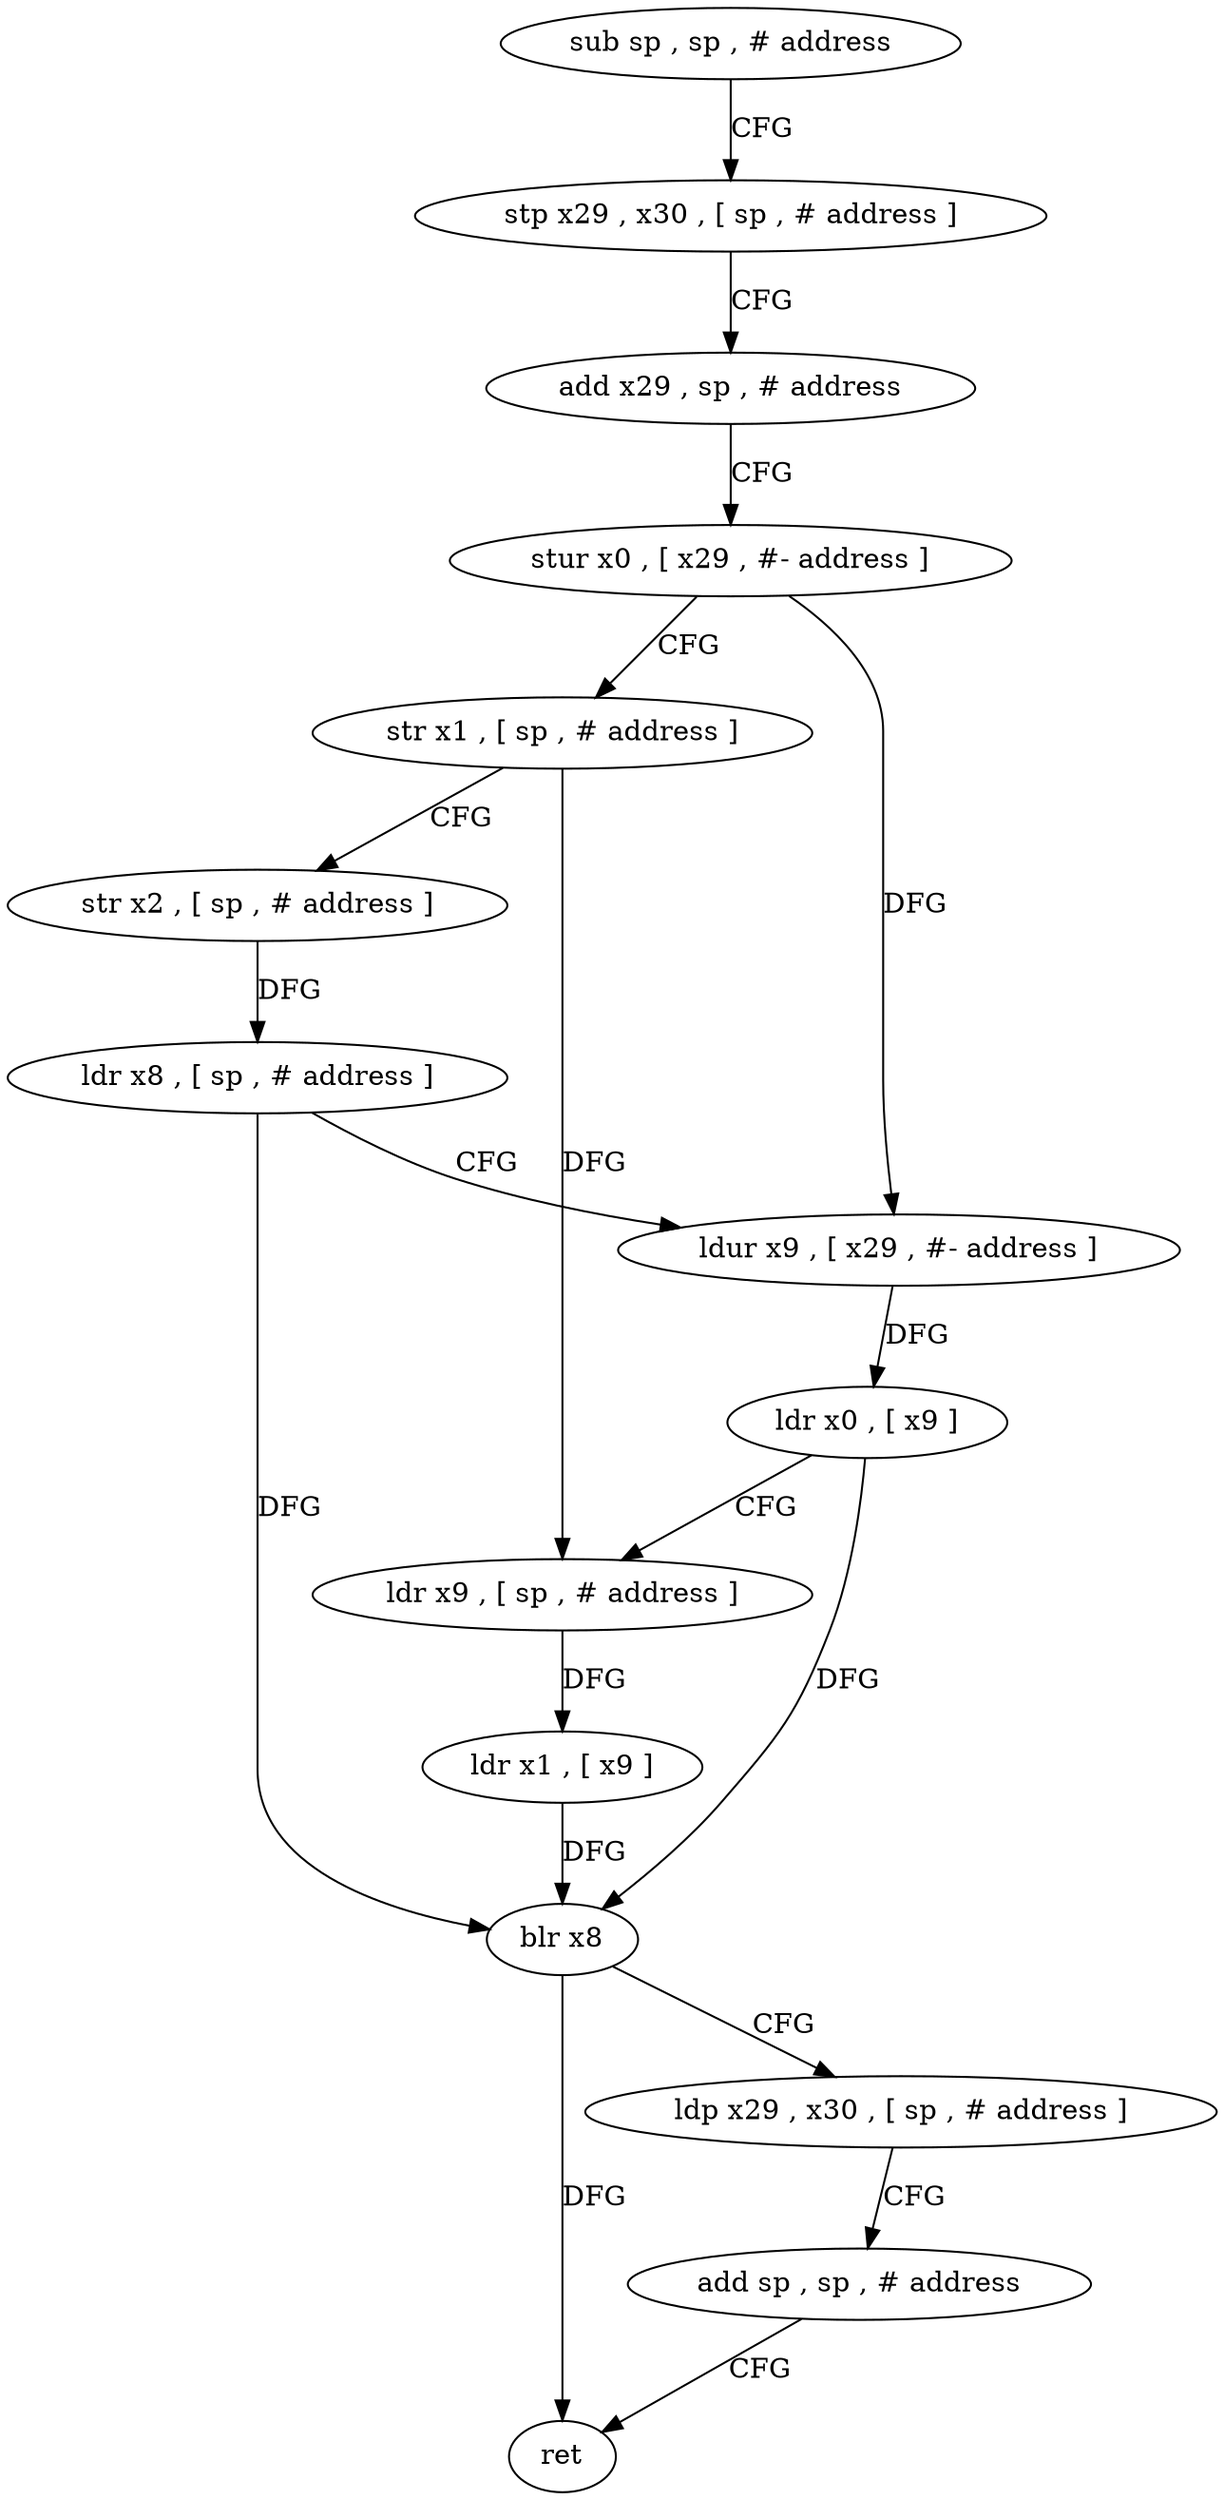 digraph "func" {
"4240776" [label = "sub sp , sp , # address" ]
"4240780" [label = "stp x29 , x30 , [ sp , # address ]" ]
"4240784" [label = "add x29 , sp , # address" ]
"4240788" [label = "stur x0 , [ x29 , #- address ]" ]
"4240792" [label = "str x1 , [ sp , # address ]" ]
"4240796" [label = "str x2 , [ sp , # address ]" ]
"4240800" [label = "ldr x8 , [ sp , # address ]" ]
"4240804" [label = "ldur x9 , [ x29 , #- address ]" ]
"4240808" [label = "ldr x0 , [ x9 ]" ]
"4240812" [label = "ldr x9 , [ sp , # address ]" ]
"4240816" [label = "ldr x1 , [ x9 ]" ]
"4240820" [label = "blr x8" ]
"4240824" [label = "ldp x29 , x30 , [ sp , # address ]" ]
"4240828" [label = "add sp , sp , # address" ]
"4240832" [label = "ret" ]
"4240776" -> "4240780" [ label = "CFG" ]
"4240780" -> "4240784" [ label = "CFG" ]
"4240784" -> "4240788" [ label = "CFG" ]
"4240788" -> "4240792" [ label = "CFG" ]
"4240788" -> "4240804" [ label = "DFG" ]
"4240792" -> "4240796" [ label = "CFG" ]
"4240792" -> "4240812" [ label = "DFG" ]
"4240796" -> "4240800" [ label = "DFG" ]
"4240800" -> "4240804" [ label = "CFG" ]
"4240800" -> "4240820" [ label = "DFG" ]
"4240804" -> "4240808" [ label = "DFG" ]
"4240808" -> "4240812" [ label = "CFG" ]
"4240808" -> "4240820" [ label = "DFG" ]
"4240812" -> "4240816" [ label = "DFG" ]
"4240816" -> "4240820" [ label = "DFG" ]
"4240820" -> "4240824" [ label = "CFG" ]
"4240820" -> "4240832" [ label = "DFG" ]
"4240824" -> "4240828" [ label = "CFG" ]
"4240828" -> "4240832" [ label = "CFG" ]
}
